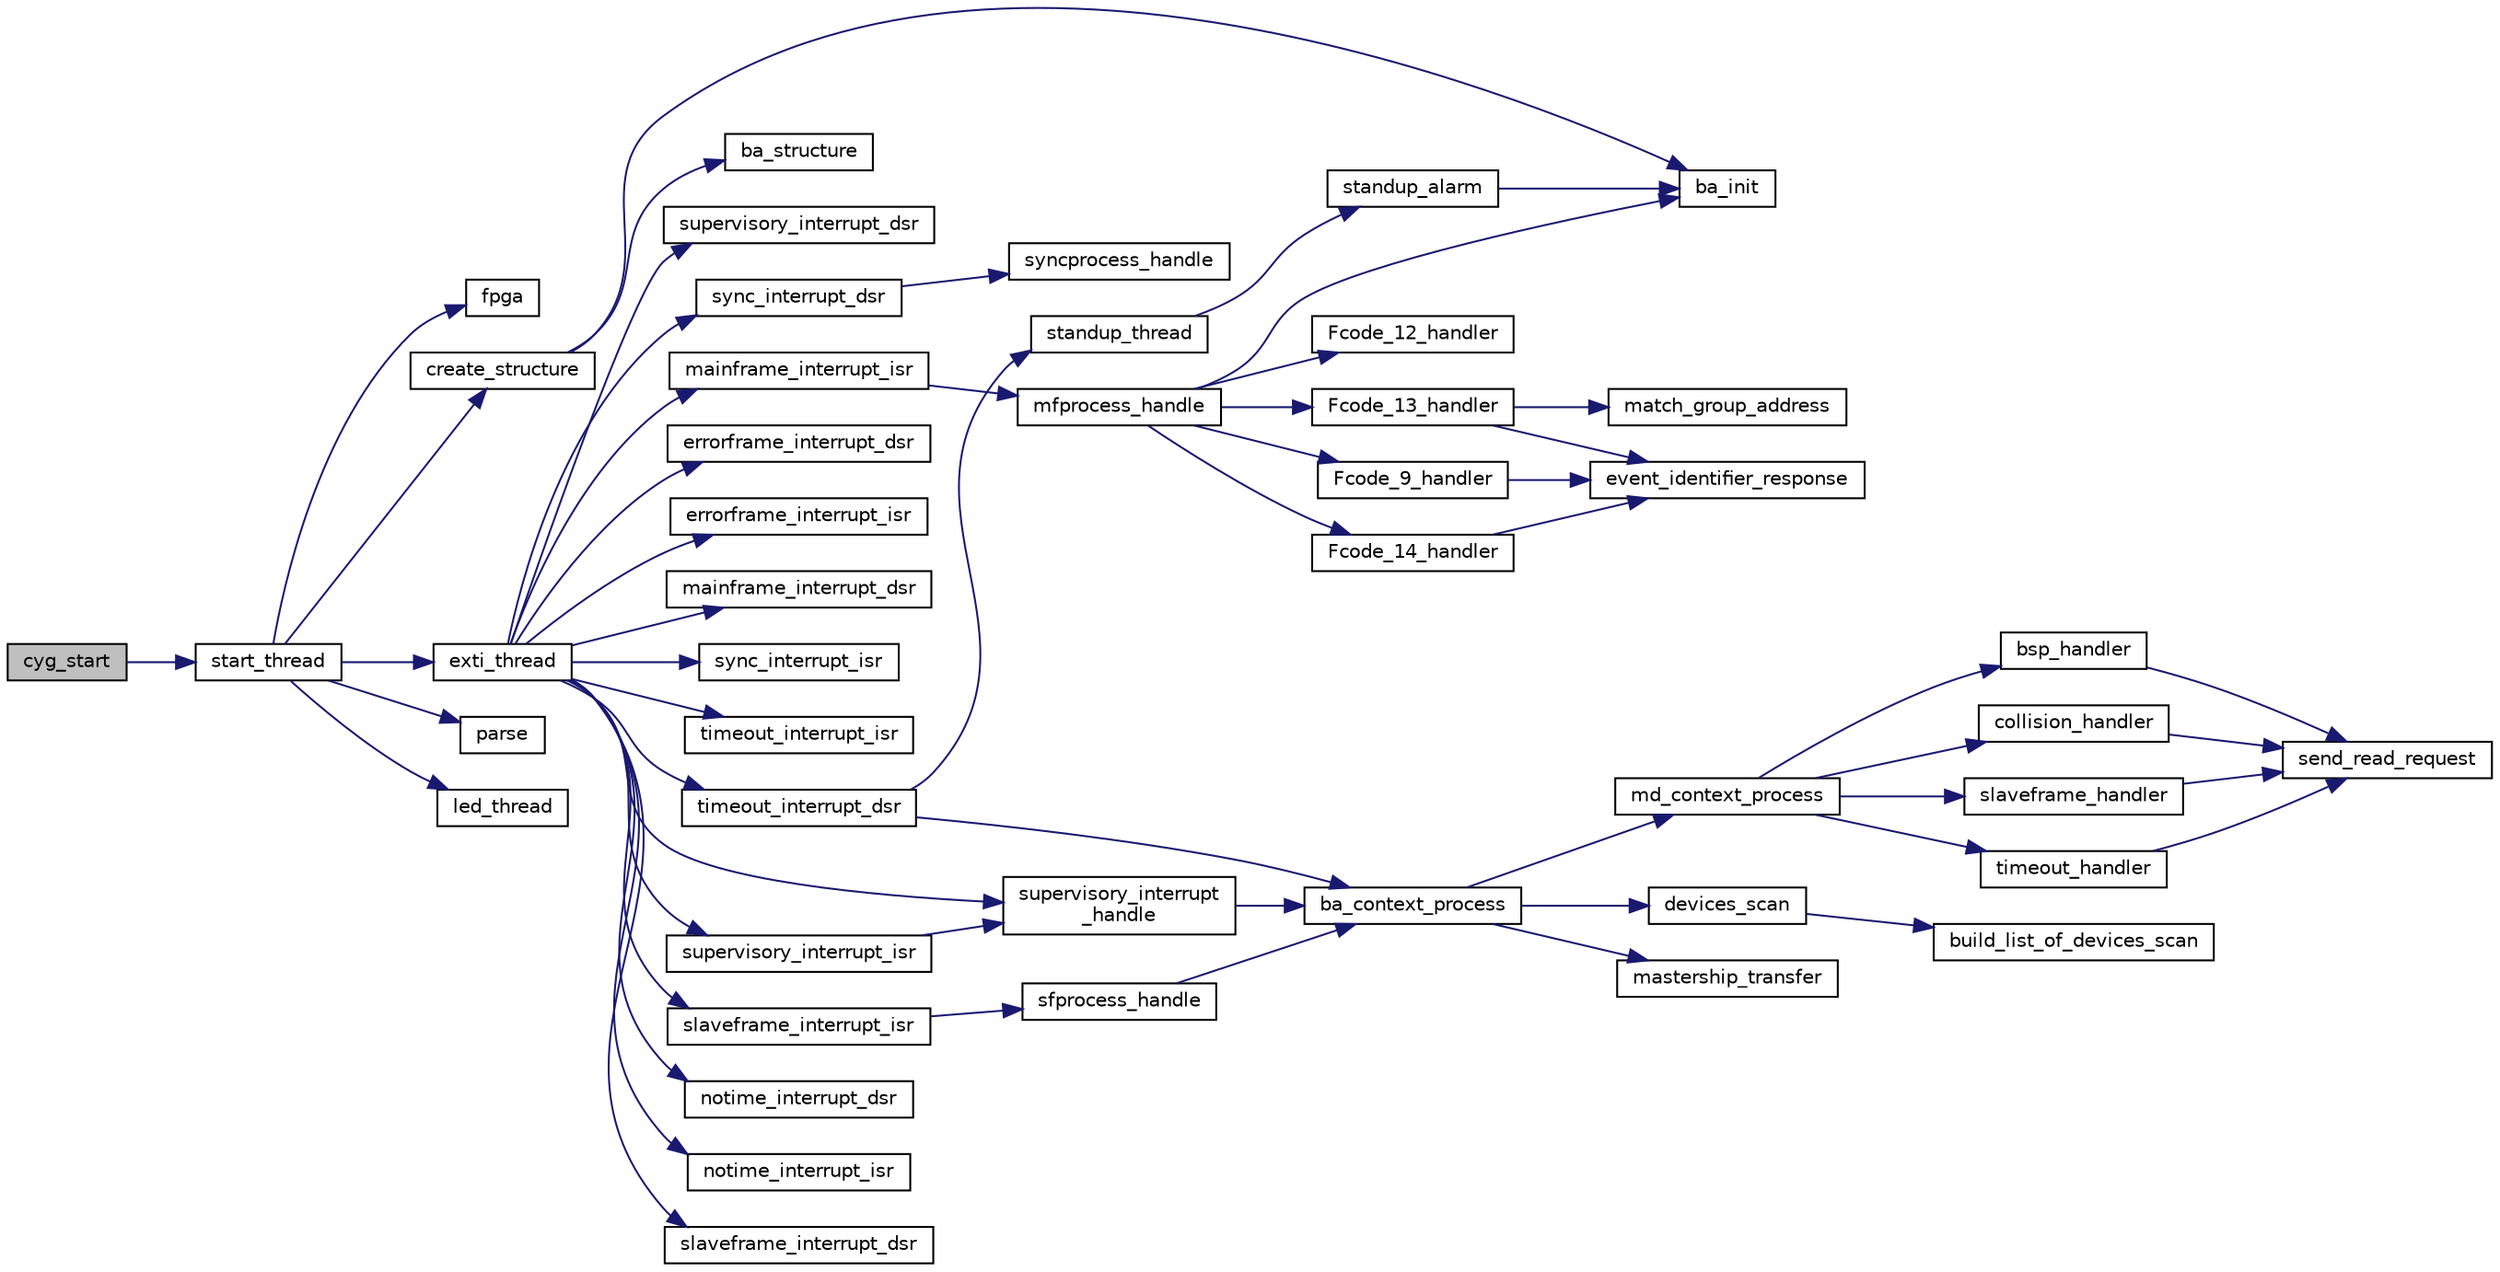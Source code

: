 digraph "cyg_start"
{
  edge [fontname="Helvetica",fontsize="10",labelfontname="Helvetica",labelfontsize="10"];
  node [fontname="Helvetica",fontsize="10",shape=record];
  rankdir="LR";
  Node1 [label="cyg_start",height=0.2,width=0.4,color="black", fillcolor="grey75", style="filled" fontcolor="black"];
  Node1 -> Node2 [color="midnightblue",fontsize="10",style="solid",fontname="Helvetica"];
  Node2 [label="start_thread",height=0.2,width=0.4,color="black", fillcolor="white", style="filled",URL="$main_8c.html#aca8521e252bce29709dc6950c0ed9f5a"];
  Node2 -> Node3 [color="midnightblue",fontsize="10",style="solid",fontname="Helvetica"];
  Node3 [label="fpga",height=0.2,width=0.4,color="black", fillcolor="white", style="filled",URL="$init_8c.html#a2e3e36fd736ef8b5361131aa55581532"];
  Node2 -> Node4 [color="midnightblue",fontsize="10",style="solid",fontname="Helvetica"];
  Node4 [label="exti_thread",height=0.2,width=0.4,color="black", fillcolor="white", style="filled",URL="$intr_8c.html#ab258d7e522013e1c90ecd1f5533c652b"];
  Node4 -> Node5 [color="midnightblue",fontsize="10",style="solid",fontname="Helvetica"];
  Node5 [label="errorframe_interrupt_dsr",height=0.2,width=0.4,color="black", fillcolor="white", style="filled",URL="$intr_8c.html#a7201c6cfcf13814ff0ca4159c8c1c88d"];
  Node4 -> Node6 [color="midnightblue",fontsize="10",style="solid",fontname="Helvetica"];
  Node6 [label="errorframe_interrupt_isr",height=0.2,width=0.4,color="black", fillcolor="white", style="filled",URL="$intr_8c.html#a90ddab8f89cbdb3c93f3ae446d7ab02c"];
  Node4 -> Node7 [color="midnightblue",fontsize="10",style="solid",fontname="Helvetica"];
  Node7 [label="mainframe_interrupt_dsr",height=0.2,width=0.4,color="black", fillcolor="white", style="filled",URL="$intr_8c.html#ac42319c667077640834b84f2e9c218ac"];
  Node4 -> Node8 [color="midnightblue",fontsize="10",style="solid",fontname="Helvetica"];
  Node8 [label="mainframe_interrupt_isr",height=0.2,width=0.4,color="black", fillcolor="white", style="filled",URL="$intr_8c.html#ae2564c163a8bfeb59cee6db969ed9bb3"];
  Node8 -> Node9 [color="midnightblue",fontsize="10",style="solid",fontname="Helvetica"];
  Node9 [label="mfprocess_handle",height=0.2,width=0.4,color="black", fillcolor="white", style="filled",URL="$intr_8c.html#ab584a16083147d1ba0a6313eb9724efe"];
  Node9 -> Node10 [color="midnightblue",fontsize="10",style="solid",fontname="Helvetica"];
  Node10 [label="ba_init",height=0.2,width=0.4,color="black", fillcolor="white", style="filled",URL="$ba_8c.html#a7b0b05d7410aab4d1ca74260ac1ab85e"];
  Node9 -> Node11 [color="midnightblue",fontsize="10",style="solid",fontname="Helvetica"];
  Node11 [label="Fcode_12_handler",height=0.2,width=0.4,color="black", fillcolor="white", style="filled",URL="$_message_data_8c.html#aa823ce0ee8cc5047828791a01aecb820"];
  Node9 -> Node12 [color="midnightblue",fontsize="10",style="solid",fontname="Helvetica"];
  Node12 [label="Fcode_13_handler",height=0.2,width=0.4,color="black", fillcolor="white", style="filled",URL="$_message_data_8c.html#a50a0387b7ebf76aff5ac9654ce70ab32"];
  Node12 -> Node13 [color="midnightblue",fontsize="10",style="solid",fontname="Helvetica"];
  Node13 [label="match_group_address",height=0.2,width=0.4,color="black", fillcolor="white", style="filled",URL="$_message_data_8c.html#a5df7897b656670e0d640c42d383726eb"];
  Node12 -> Node14 [color="midnightblue",fontsize="10",style="solid",fontname="Helvetica"];
  Node14 [label="event_identifier_response",height=0.2,width=0.4,color="black", fillcolor="white", style="filled",URL="$_message_data_8c.html#a2d7428c8ae63af4fcfe3455f9a49d35c"];
  Node9 -> Node15 [color="midnightblue",fontsize="10",style="solid",fontname="Helvetica"];
  Node15 [label="Fcode_14_handler",height=0.2,width=0.4,color="black", fillcolor="white", style="filled",URL="$_message_data_8c.html#aa548fde1545ec5d114a24fb9d2e21097"];
  Node15 -> Node14 [color="midnightblue",fontsize="10",style="solid",fontname="Helvetica"];
  Node9 -> Node16 [color="midnightblue",fontsize="10",style="solid",fontname="Helvetica"];
  Node16 [label="Fcode_9_handler",height=0.2,width=0.4,color="black", fillcolor="white", style="filled",URL="$_message_data_8c.html#ae17af93880c5ca35360efbbd5ac5dfc5"];
  Node16 -> Node14 [color="midnightblue",fontsize="10",style="solid",fontname="Helvetica"];
  Node4 -> Node17 [color="midnightblue",fontsize="10",style="solid",fontname="Helvetica"];
  Node17 [label="notime_interrupt_dsr",height=0.2,width=0.4,color="black", fillcolor="white", style="filled",URL="$intr_8c.html#a1c5816f010ac0253e77d280d54f82319"];
  Node4 -> Node18 [color="midnightblue",fontsize="10",style="solid",fontname="Helvetica"];
  Node18 [label="notime_interrupt_isr",height=0.2,width=0.4,color="black", fillcolor="white", style="filled",URL="$intr_8c.html#a76d54549f69ecf1ee2dd17d4b730d3a3"];
  Node4 -> Node19 [color="midnightblue",fontsize="10",style="solid",fontname="Helvetica"];
  Node19 [label="slaveframe_interrupt_dsr",height=0.2,width=0.4,color="black", fillcolor="white", style="filled",URL="$intr_8c.html#aaa2fcfa16faf2ac0dcddfb8504e17cf8"];
  Node4 -> Node20 [color="midnightblue",fontsize="10",style="solid",fontname="Helvetica"];
  Node20 [label="slaveframe_interrupt_isr",height=0.2,width=0.4,color="black", fillcolor="white", style="filled",URL="$intr_8c.html#a2063af322dfa54ca2cdc14522c79a89a"];
  Node20 -> Node21 [color="midnightblue",fontsize="10",style="solid",fontname="Helvetica"];
  Node21 [label="sfprocess_handle",height=0.2,width=0.4,color="black", fillcolor="white", style="filled",URL="$intr_8c.html#ad5e256e7a554789732563483e1b12ebf"];
  Node21 -> Node22 [color="midnightblue",fontsize="10",style="solid",fontname="Helvetica"];
  Node22 [label="ba_context_process",height=0.2,width=0.4,color="black", fillcolor="white", style="filled",URL="$ba_8c.html#ab7de23243adc9054422cb861faa57751"];
  Node22 -> Node23 [color="midnightblue",fontsize="10",style="solid",fontname="Helvetica"];
  Node23 [label="devices_scan",height=0.2,width=0.4,color="black", fillcolor="white", style="filled",URL="$ba_8c.html#a04bc998099da29360db90b196ed06300"];
  Node23 -> Node24 [color="midnightblue",fontsize="10",style="solid",fontname="Helvetica"];
  Node24 [label="build_list_of_devices_scan",height=0.2,width=0.4,color="black", fillcolor="white", style="filled",URL="$ba_8c.html#a1a50e9da599c69524b0f3fac023a2944"];
  Node22 -> Node25 [color="midnightblue",fontsize="10",style="solid",fontname="Helvetica"];
  Node25 [label="mastership_transfer",height=0.2,width=0.4,color="black", fillcolor="white", style="filled",URL="$ba_8c.html#abb829620999e7a6f9e5949d9eff4558f"];
  Node22 -> Node26 [color="midnightblue",fontsize="10",style="solid",fontname="Helvetica"];
  Node26 [label="md_context_process",height=0.2,width=0.4,color="black", fillcolor="white", style="filled",URL="$ba_8c.html#a124c552540ce823cd468a10910e4243a"];
  Node26 -> Node27 [color="midnightblue",fontsize="10",style="solid",fontname="Helvetica"];
  Node27 [label="bsp_handler",height=0.2,width=0.4,color="black", fillcolor="white", style="filled",URL="$_message_data_8c.html#afa93ee57f40577acfb18dd5ac8ec8edd"];
  Node27 -> Node28 [color="midnightblue",fontsize="10",style="solid",fontname="Helvetica"];
  Node28 [label="send_read_request",height=0.2,width=0.4,color="black", fillcolor="white", style="filled",URL="$_message_data_8c.html#a3d904b77966b7cdbb55e56721ef49207"];
  Node26 -> Node29 [color="midnightblue",fontsize="10",style="solid",fontname="Helvetica"];
  Node29 [label="collision_handler",height=0.2,width=0.4,color="black", fillcolor="white", style="filled",URL="$_message_data_8c.html#a29f990e885d1aa0473a05071093694ce"];
  Node29 -> Node28 [color="midnightblue",fontsize="10",style="solid",fontname="Helvetica"];
  Node26 -> Node30 [color="midnightblue",fontsize="10",style="solid",fontname="Helvetica"];
  Node30 [label="slaveframe_handler",height=0.2,width=0.4,color="black", fillcolor="white", style="filled",URL="$_message_data_8c.html#a0d459c3562670f880fd5b66da70ba9a3"];
  Node30 -> Node28 [color="midnightblue",fontsize="10",style="solid",fontname="Helvetica"];
  Node26 -> Node31 [color="midnightblue",fontsize="10",style="solid",fontname="Helvetica"];
  Node31 [label="timeout_handler",height=0.2,width=0.4,color="black", fillcolor="white", style="filled",URL="$_message_data_8c.html#a9ab7faaba03c0ecc58e4b7440bd9a3e0"];
  Node31 -> Node28 [color="midnightblue",fontsize="10",style="solid",fontname="Helvetica"];
  Node4 -> Node32 [color="midnightblue",fontsize="10",style="solid",fontname="Helvetica"];
  Node32 [label="supervisory_interrupt_dsr",height=0.2,width=0.4,color="black", fillcolor="white", style="filled",URL="$intr_8c.html#a361a3a0aa15e27f094fec12cc0059835"];
  Node4 -> Node33 [color="midnightblue",fontsize="10",style="solid",fontname="Helvetica"];
  Node33 [label="supervisory_interrupt\l_handle",height=0.2,width=0.4,color="black", fillcolor="white", style="filled",URL="$ba_8c.html#ae7e3dad68fd89b9bdf1418229460ae71"];
  Node33 -> Node22 [color="midnightblue",fontsize="10",style="solid",fontname="Helvetica"];
  Node4 -> Node34 [color="midnightblue",fontsize="10",style="solid",fontname="Helvetica"];
  Node34 [label="supervisory_interrupt_isr",height=0.2,width=0.4,color="black", fillcolor="white", style="filled",URL="$intr_8c.html#a3c04a717c9a14bbc7bee8116752c3cb4"];
  Node34 -> Node33 [color="midnightblue",fontsize="10",style="solid",fontname="Helvetica"];
  Node4 -> Node35 [color="midnightblue",fontsize="10",style="solid",fontname="Helvetica"];
  Node35 [label="sync_interrupt_dsr",height=0.2,width=0.4,color="black", fillcolor="white", style="filled",URL="$intr_8c.html#a2ef1637316553bf34b95def408649c67"];
  Node35 -> Node36 [color="midnightblue",fontsize="10",style="solid",fontname="Helvetica"];
  Node36 [label="syncprocess_handle",height=0.2,width=0.4,color="black", fillcolor="white", style="filled",URL="$intr_8c.html#ae9c84a2b3d7e942d1eb2b583f7555ae8"];
  Node4 -> Node37 [color="midnightblue",fontsize="10",style="solid",fontname="Helvetica"];
  Node37 [label="sync_interrupt_isr",height=0.2,width=0.4,color="black", fillcolor="white", style="filled",URL="$intr_8c.html#a915539cbb55cf8d057d754f24c3b7f6a"];
  Node4 -> Node38 [color="midnightblue",fontsize="10",style="solid",fontname="Helvetica"];
  Node38 [label="timeout_interrupt_dsr",height=0.2,width=0.4,color="black", fillcolor="white", style="filled",URL="$intr_8c.html#a6f406ab9b036c3961afa8d4231cb39b9"];
  Node38 -> Node22 [color="midnightblue",fontsize="10",style="solid",fontname="Helvetica"];
  Node38 -> Node39 [color="midnightblue",fontsize="10",style="solid",fontname="Helvetica"];
  Node39 [label="standup_thread",height=0.2,width=0.4,color="black", fillcolor="white", style="filled",URL="$intr_8c.html#a86342cadd197ff09c08ab8d24e037ab4"];
  Node39 -> Node40 [color="midnightblue",fontsize="10",style="solid",fontname="Helvetica"];
  Node40 [label="standup_alarm",height=0.2,width=0.4,color="black", fillcolor="white", style="filled",URL="$intr_8c.html#a96bbb9097dfbb9f41ab925a781070d40"];
  Node40 -> Node10 [color="midnightblue",fontsize="10",style="solid",fontname="Helvetica"];
  Node4 -> Node41 [color="midnightblue",fontsize="10",style="solid",fontname="Helvetica"];
  Node41 [label="timeout_interrupt_isr",height=0.2,width=0.4,color="black", fillcolor="white", style="filled",URL="$intr_8c.html#ad54227c426d8a7df99148618690cbeb2"];
  Node2 -> Node42 [color="midnightblue",fontsize="10",style="solid",fontname="Helvetica"];
  Node42 [label="parse",height=0.2,width=0.4,color="black", fillcolor="white", style="filled",URL="$init_8c.html#a67007fc2be130666fbf3b065022756f4"];
  Node2 -> Node43 [color="midnightblue",fontsize="10",style="solid",fontname="Helvetica"];
  Node43 [label="create_structure",height=0.2,width=0.4,color="black", fillcolor="white", style="filled",URL="$init_8c.html#a76b2dff9ed65cafb66fc9e15bde5b032"];
  Node43 -> Node10 [color="midnightblue",fontsize="10",style="solid",fontname="Helvetica"];
  Node43 -> Node44 [color="midnightblue",fontsize="10",style="solid",fontname="Helvetica"];
  Node44 [label="ba_structure",height=0.2,width=0.4,color="black", fillcolor="white", style="filled",URL="$ba_8c.html#a41de49cb1bc0dca951604338801c1f37"];
  Node2 -> Node45 [color="midnightblue",fontsize="10",style="solid",fontname="Helvetica"];
  Node45 [label="led_thread",height=0.2,width=0.4,color="black", fillcolor="white", style="filled",URL="$main_8c.html#aa680423296a2b62aecf1c4cca9600ed2"];
}

